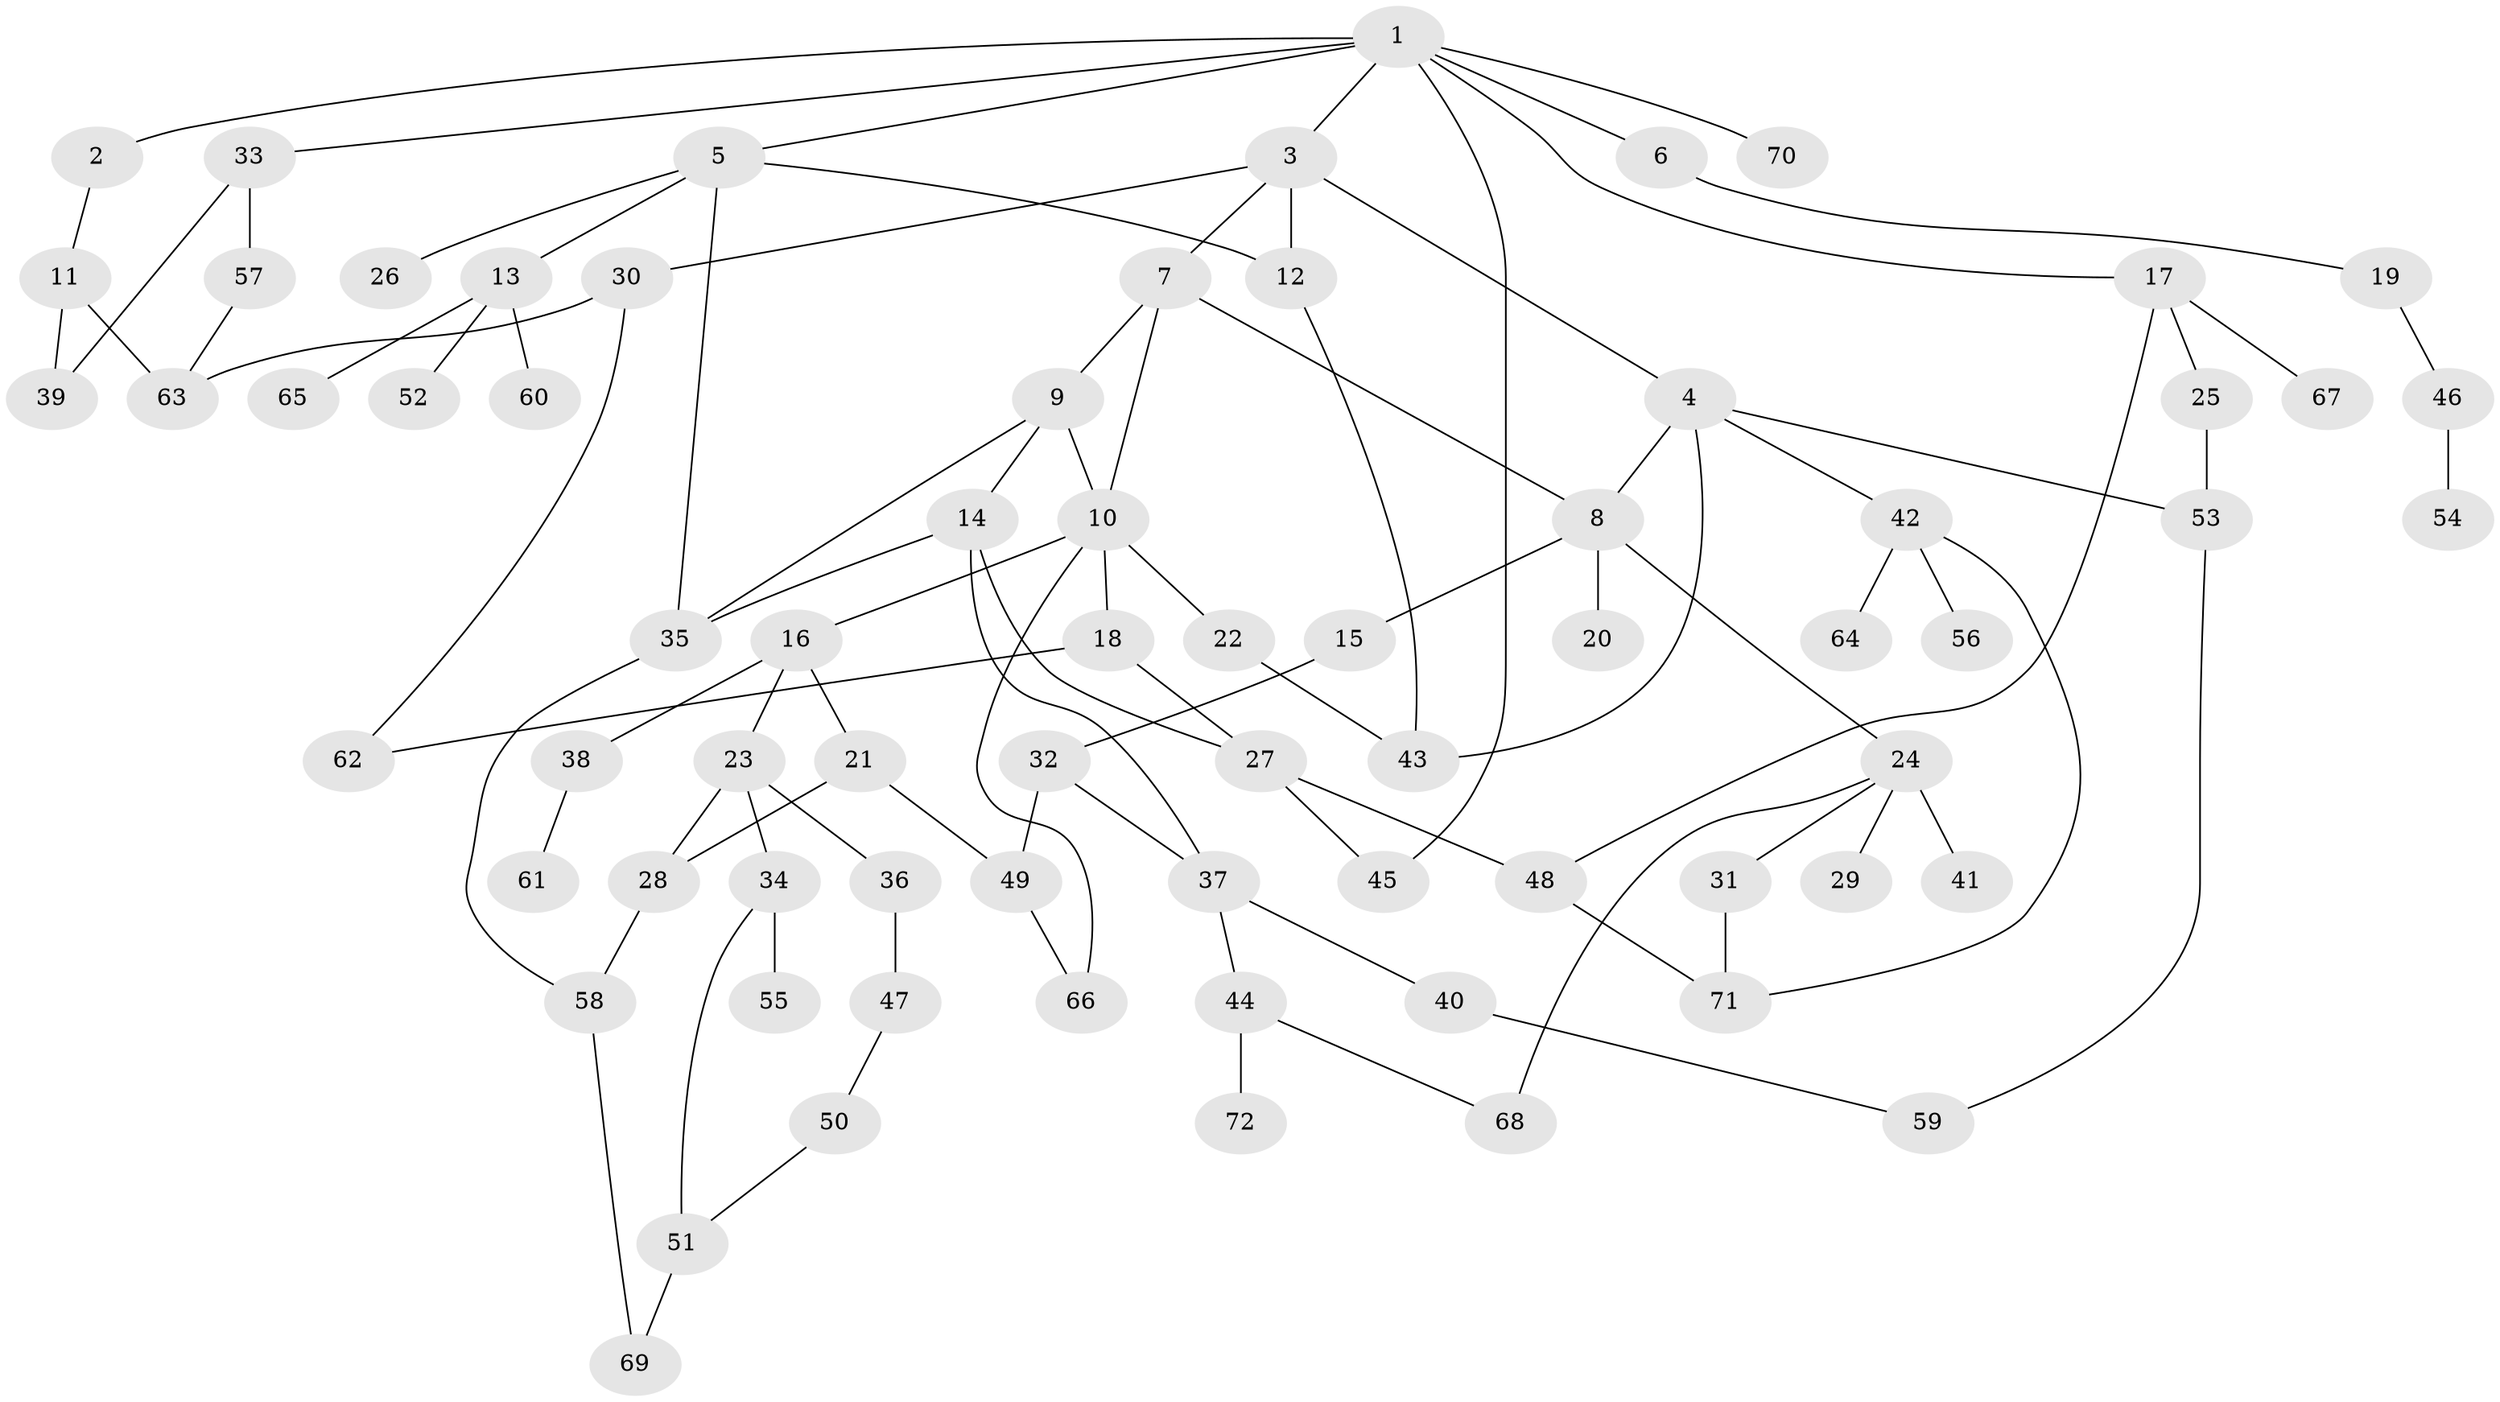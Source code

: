 // coarse degree distribution, {7: 0.06896551724137931, 4: 0.1724137931034483, 5: 0.1724137931034483, 3: 0.2413793103448276, 2: 0.20689655172413793, 1: 0.13793103448275862}
// Generated by graph-tools (version 1.1) at 2025/36/03/04/25 23:36:12]
// undirected, 72 vertices, 97 edges
graph export_dot {
  node [color=gray90,style=filled];
  1;
  2;
  3;
  4;
  5;
  6;
  7;
  8;
  9;
  10;
  11;
  12;
  13;
  14;
  15;
  16;
  17;
  18;
  19;
  20;
  21;
  22;
  23;
  24;
  25;
  26;
  27;
  28;
  29;
  30;
  31;
  32;
  33;
  34;
  35;
  36;
  37;
  38;
  39;
  40;
  41;
  42;
  43;
  44;
  45;
  46;
  47;
  48;
  49;
  50;
  51;
  52;
  53;
  54;
  55;
  56;
  57;
  58;
  59;
  60;
  61;
  62;
  63;
  64;
  65;
  66;
  67;
  68;
  69;
  70;
  71;
  72;
  1 -- 2;
  1 -- 3;
  1 -- 5;
  1 -- 6;
  1 -- 17;
  1 -- 33;
  1 -- 45;
  1 -- 70;
  2 -- 11;
  3 -- 4;
  3 -- 7;
  3 -- 30;
  3 -- 12;
  4 -- 42;
  4 -- 53;
  4 -- 43;
  4 -- 8;
  5 -- 12;
  5 -- 13;
  5 -- 26;
  5 -- 35;
  6 -- 19;
  7 -- 8;
  7 -- 9;
  7 -- 10;
  8 -- 15;
  8 -- 20;
  8 -- 24;
  9 -- 10;
  9 -- 14;
  9 -- 35;
  10 -- 16;
  10 -- 18;
  10 -- 22;
  10 -- 66;
  11 -- 63;
  11 -- 39;
  12 -- 43;
  13 -- 52;
  13 -- 60;
  13 -- 65;
  14 -- 27;
  14 -- 35;
  14 -- 37;
  15 -- 32;
  16 -- 21;
  16 -- 23;
  16 -- 38;
  17 -- 25;
  17 -- 67;
  17 -- 48;
  18 -- 27;
  18 -- 62;
  19 -- 46;
  21 -- 28;
  21 -- 49;
  22 -- 43;
  23 -- 34;
  23 -- 36;
  23 -- 28;
  24 -- 29;
  24 -- 31;
  24 -- 41;
  24 -- 68;
  25 -- 53;
  27 -- 48;
  27 -- 45;
  28 -- 58;
  30 -- 62;
  30 -- 63;
  31 -- 71;
  32 -- 49;
  32 -- 37;
  33 -- 39;
  33 -- 57;
  34 -- 55;
  34 -- 51;
  35 -- 58;
  36 -- 47;
  37 -- 40;
  37 -- 44;
  38 -- 61;
  40 -- 59;
  42 -- 56;
  42 -- 64;
  42 -- 71;
  44 -- 68;
  44 -- 72;
  46 -- 54;
  47 -- 50;
  48 -- 71;
  49 -- 66;
  50 -- 51;
  51 -- 69;
  53 -- 59;
  57 -- 63;
  58 -- 69;
}

